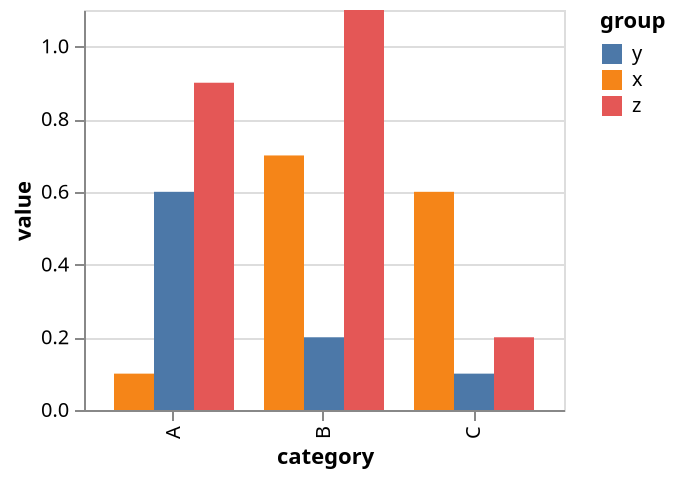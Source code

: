 {
  "$schema": "https://vega.github.io/schema/vega-lite/v6.json",
  "data": {
    "values": [
      {
        "category": "A",
        "group": "x",
        "value": 0.1
      },
      {
        "category": "A",
        "group": "y",
        "value": 0.6
      },
      {
        "category": "A",
        "group": "z",
        "value": 0.9
      },
      {
        "category": "B",
        "group": "x",
        "value": 0.7
      },
      {
        "category": "B",
        "group": "y",
        "value": 0.2
      },
      {
        "category": "B",
        "group": "z",
        "value": 1.1
      },
      {
        "category": "C",
        "group": "x",
        "value": 0.6
      },
      {
        "category": "C",
        "group": "y",
        "value": 0.1
      },
      {
        "category": "C",
        "group": "z",
        "value": 0.2
      }
    ]
  },
  "mark": "bar",
  "encoding": {
    "x": {
      "field": "category"
    },
    "y": {
      "field": "value",
      "type": "quantitative"
    },
    "xOffset": {
      "field": "group"
    },
    "fill": {
      "field": "group",
      "scale": {
        "domain": [
          "y",
          "x",
          "z"
        ]
      }
    }
  }
}
